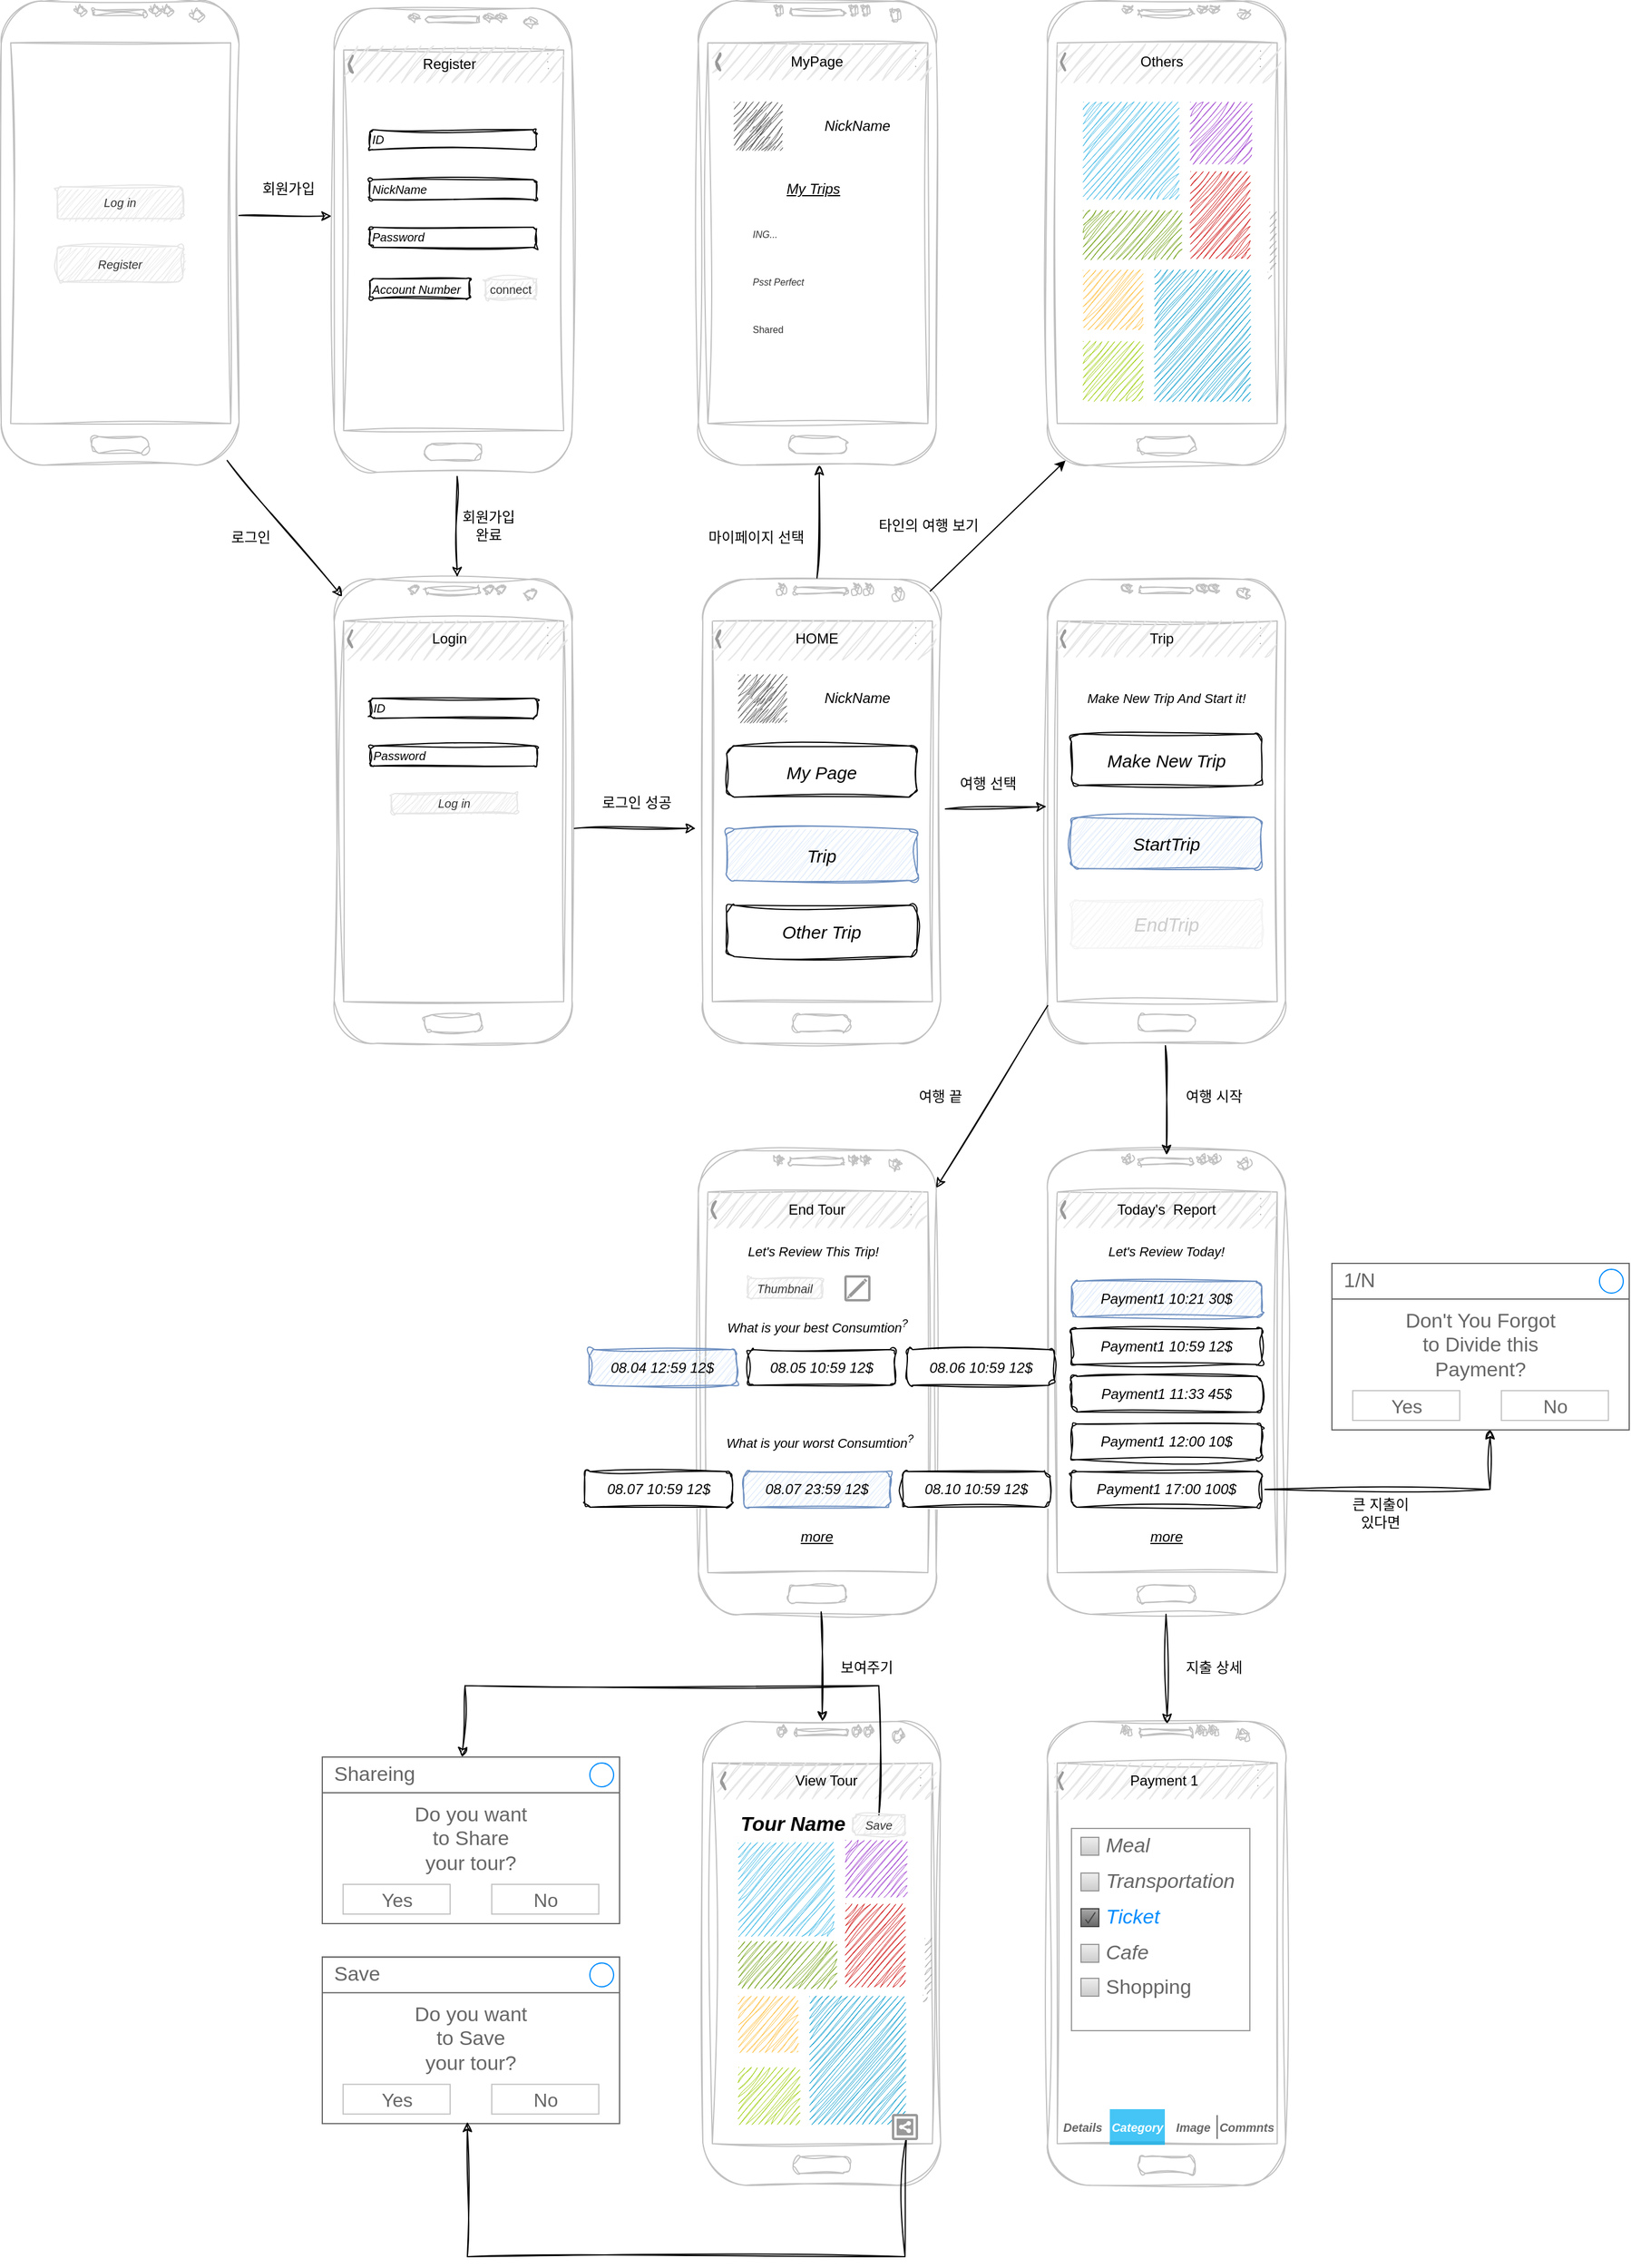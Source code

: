 <mxfile version="21.6.9" type="github">
  <diagram id="jS05yv5X7Ztg5khlOgcX" name="Page-1">
    <mxGraphModel dx="1470" dy="897" grid="1" gridSize="10" guides="1" tooltips="1" connect="1" arrows="1" fold="1" page="1" pageScale="1" pageWidth="1169" pageHeight="827" math="0" shadow="0">
      <root>
        <mxCell id="0" />
        <mxCell id="1" parent="0" />
        <mxCell id="MVjz34qYMF0xK2TgKy6K-1" value="" style="verticalLabelPosition=bottom;verticalAlign=top;html=1;shadow=0;dashed=0;strokeWidth=1;shape=mxgraph.android.phone2;strokeColor=#c0c0c0;sketch=1;curveFitting=1;jiggle=2;" parent="1" vertex="1">
          <mxGeometry x="50" y="24" width="200" height="390" as="geometry" />
        </mxCell>
        <mxCell id="MVjz34qYMF0xK2TgKy6K-2" value="&lt;i&gt;Log in&lt;/i&gt;" style="rounded=1;html=1;shadow=0;dashed=0;whiteSpace=wrap;fontSize=10;fillColor=#E6E6E6;align=center;strokeColor=#E6E6E6;fontColor=#333333;sketch=1;curveFitting=1;jiggle=2;" parent="1" vertex="1">
          <mxGeometry x="97.25" y="180" width="105.5" height="26.88" as="geometry" />
        </mxCell>
        <mxCell id="MVjz34qYMF0xK2TgKy6K-3" value="&lt;i&gt;Register&lt;/i&gt;" style="rounded=1;html=1;shadow=0;dashed=0;whiteSpace=wrap;fontSize=10;fillColor=#E6E6E6;align=center;strokeColor=#E6E6E6;fontColor=#333333;sketch=1;curveFitting=1;jiggle=2;" parent="1" vertex="1">
          <mxGeometry x="97.25" y="230" width="105.5" height="30" as="geometry" />
        </mxCell>
        <mxCell id="MVjz34qYMF0xK2TgKy6K-4" value="" style="verticalLabelPosition=bottom;verticalAlign=top;html=1;shadow=0;dashed=0;strokeWidth=1;shape=mxgraph.android.phone2;strokeColor=#c0c0c0;sketch=1;curveFitting=1;jiggle=2;" parent="1" vertex="1">
          <mxGeometry x="330" y="30" width="200" height="390" as="geometry" />
        </mxCell>
        <mxCell id="MVjz34qYMF0xK2TgKy6K-5" value="" style="verticalLabelPosition=bottom;verticalAlign=top;html=1;shadow=0;dashed=0;strokeWidth=1;shape=mxgraph.android.phone2;strokeColor=#c0c0c0;sketch=1;curveFitting=1;jiggle=2;" parent="1" vertex="1">
          <mxGeometry x="330" y="510" width="200" height="390" as="geometry" />
        </mxCell>
        <mxCell id="MVjz34qYMF0xK2TgKy6K-7" value="" style="endArrow=classic;html=1;rounded=0;exitX=1;exitY=0.462;exitDx=0;exitDy=0;exitPerimeter=0;entryX=-0.011;entryY=0.448;entryDx=0;entryDy=0;entryPerimeter=0;sketch=1;curveFitting=1;jiggle=2;" parent="1" source="MVjz34qYMF0xK2TgKy6K-1" target="MVjz34qYMF0xK2TgKy6K-4" edge="1">
          <mxGeometry width="50" height="50" relative="1" as="geometry">
            <mxPoint x="270" y="330" as="sourcePoint" />
            <mxPoint x="310" y="460" as="targetPoint" />
          </mxGeometry>
        </mxCell>
        <mxCell id="MVjz34qYMF0xK2TgKy6K-8" value="" style="endArrow=classic;html=1;rounded=0;exitX=0.95;exitY=0.99;exitDx=0;exitDy=0;exitPerimeter=0;entryX=0.034;entryY=0.037;entryDx=0;entryDy=0;entryPerimeter=0;sketch=1;curveFitting=1;jiggle=2;" parent="1" source="MVjz34qYMF0xK2TgKy6K-1" target="MVjz34qYMF0xK2TgKy6K-5" edge="1">
          <mxGeometry width="50" height="50" relative="1" as="geometry">
            <mxPoint x="260" y="550" as="sourcePoint" />
            <mxPoint x="310" y="500" as="targetPoint" />
          </mxGeometry>
        </mxCell>
        <mxCell id="MVjz34qYMF0xK2TgKy6K-9" value="" style="endArrow=classic;html=1;rounded=0;exitX=0.517;exitY=1.009;exitDx=0;exitDy=0;exitPerimeter=0;entryX=0.517;entryY=-0.005;entryDx=0;entryDy=0;entryPerimeter=0;sketch=1;curveFitting=1;jiggle=2;" parent="1" source="MVjz34qYMF0xK2TgKy6K-4" target="MVjz34qYMF0xK2TgKy6K-5" edge="1">
          <mxGeometry width="50" height="50" relative="1" as="geometry">
            <mxPoint x="260" y="550" as="sourcePoint" />
            <mxPoint x="370" y="470" as="targetPoint" />
          </mxGeometry>
        </mxCell>
        <mxCell id="mp_pFHN7LCUCz9aoYGLi-1" value="NickName" style="whiteSpace=wrap;html=1;shadow=0;dashed=0;fontSize=10;align=left;fontStyle=2;horizontal=1;rounded=1;sketch=1;curveFitting=1;jiggle=2;" vertex="1" parent="1">
          <mxGeometry x="360" y="174" width="140" height="16.88" as="geometry" />
        </mxCell>
        <mxCell id="mp_pFHN7LCUCz9aoYGLi-3" value="Password" style="whiteSpace=wrap;html=1;shadow=0;dashed=0;fontSize=10;align=left;fontStyle=2;horizontal=1;rounded=1;sketch=1;curveFitting=1;jiggle=2;" vertex="1" parent="1">
          <mxGeometry x="360" y="214" width="140" height="16.88" as="geometry" />
        </mxCell>
        <mxCell id="mp_pFHN7LCUCz9aoYGLi-4" value="Account Number" style="whiteSpace=wrap;html=1;shadow=0;dashed=0;fontSize=10;align=left;fontStyle=2;horizontal=1;rounded=1;sketch=1;curveFitting=1;jiggle=2;" vertex="1" parent="1">
          <mxGeometry x="360" y="257.12" width="83.6" height="16.88" as="geometry" />
        </mxCell>
        <mxCell id="mp_pFHN7LCUCz9aoYGLi-5" value="" style="strokeWidth=1;html=1;shadow=0;dashed=0;shape=mxgraph.android.action_bar_landscape;fillColor=#E6E6E6;strokeColor=#c0c0c0;strokeWidth=2;whiteSpace=wrap;sketch=1;curveFitting=1;jiggle=2;" vertex="1" parent="1">
          <mxGeometry x="339" y="62" width="184" height="30" as="geometry" />
        </mxCell>
        <mxCell id="mp_pFHN7LCUCz9aoYGLi-6" value="connect" style="rounded=1;html=1;shadow=0;dashed=0;whiteSpace=wrap;fontSize=10;fillColor=#E6E6E6;align=center;strokeColor=#E6E6E6;fontColor=#333333;sketch=1;curveFitting=1;jiggle=2;" vertex="1" parent="1">
          <mxGeometry x="457.25" y="257.12" width="42.75" height="16.88" as="geometry" />
        </mxCell>
        <mxCell id="mp_pFHN7LCUCz9aoYGLi-8" value="Register" style="text;html=1;strokeColor=none;fillColor=none;align=center;verticalAlign=middle;whiteSpace=wrap;rounded=0;sketch=1;curveFitting=1;jiggle=2;" vertex="1" parent="1">
          <mxGeometry x="397.25" y="62" width="60" height="30" as="geometry" />
        </mxCell>
        <mxCell id="mp_pFHN7LCUCz9aoYGLi-9" value="ID" style="whiteSpace=wrap;html=1;shadow=0;dashed=0;fontSize=10;align=left;fontStyle=2;horizontal=1;rounded=1;sketch=1;curveFitting=1;jiggle=2;" vertex="1" parent="1">
          <mxGeometry x="360.5" y="610" width="140" height="16.88" as="geometry" />
        </mxCell>
        <mxCell id="mp_pFHN7LCUCz9aoYGLi-10" value="Password" style="whiteSpace=wrap;html=1;shadow=0;dashed=0;fontSize=10;align=left;fontStyle=2;horizontal=1;rounded=1;sketch=1;curveFitting=1;jiggle=2;" vertex="1" parent="1">
          <mxGeometry x="360.5" y="650" width="140" height="16.88" as="geometry" />
        </mxCell>
        <mxCell id="mp_pFHN7LCUCz9aoYGLi-11" value="" style="strokeWidth=1;html=1;shadow=0;dashed=0;shape=mxgraph.android.action_bar_landscape;fillColor=#E6E6E6;strokeColor=#c0c0c0;strokeWidth=2;whiteSpace=wrap;sketch=1;curveFitting=1;jiggle=2;" vertex="1" parent="1">
          <mxGeometry x="338.5" y="545" width="184" height="30" as="geometry" />
        </mxCell>
        <mxCell id="mp_pFHN7LCUCz9aoYGLi-12" value="Login" style="text;html=1;strokeColor=none;fillColor=none;align=center;verticalAlign=middle;whiteSpace=wrap;rounded=0;sketch=1;curveFitting=1;jiggle=2;" vertex="1" parent="1">
          <mxGeometry x="396.75" y="545" width="60" height="30" as="geometry" />
        </mxCell>
        <mxCell id="mp_pFHN7LCUCz9aoYGLi-13" value="&lt;i&gt;Log in&lt;/i&gt;" style="rounded=1;html=1;shadow=0;dashed=0;whiteSpace=wrap;fontSize=10;fillColor=#E6E6E6;align=center;strokeColor=#E6E6E6;fontColor=#333333;sketch=1;curveFitting=1;jiggle=2;" vertex="1" parent="1">
          <mxGeometry x="378.25" y="690" width="105.5" height="16.88" as="geometry" />
        </mxCell>
        <mxCell id="mp_pFHN7LCUCz9aoYGLi-14" value="ID" style="whiteSpace=wrap;html=1;shadow=0;dashed=0;fontSize=10;align=left;fontStyle=2;horizontal=1;rounded=1;sketch=1;curveFitting=1;jiggle=2;" vertex="1" parent="1">
          <mxGeometry x="360" y="132" width="140" height="16.88" as="geometry" />
        </mxCell>
        <mxCell id="mp_pFHN7LCUCz9aoYGLi-15" value="" style="verticalLabelPosition=bottom;verticalAlign=top;html=1;shadow=0;dashed=0;strokeWidth=1;shape=mxgraph.android.phone2;strokeColor=#c0c0c0;sketch=1;curveFitting=1;jiggle=2;" vertex="1" parent="1">
          <mxGeometry x="640" y="510" width="200" height="390" as="geometry" />
        </mxCell>
        <mxCell id="mp_pFHN7LCUCz9aoYGLi-16" value="" style="endArrow=classic;html=1;rounded=0;exitX=1.01;exitY=0.537;exitDx=0;exitDy=0;exitPerimeter=0;entryX=-0.03;entryY=0.537;entryDx=0;entryDy=0;entryPerimeter=0;sketch=1;curveFitting=1;jiggle=2;" edge="1" parent="1" source="MVjz34qYMF0xK2TgKy6K-5" target="mp_pFHN7LCUCz9aoYGLi-15">
          <mxGeometry width="50" height="50" relative="1" as="geometry">
            <mxPoint x="560" y="640" as="sourcePoint" />
            <mxPoint x="610" y="590" as="targetPoint" />
          </mxGeometry>
        </mxCell>
        <mxCell id="mp_pFHN7LCUCz9aoYGLi-21" value="&lt;font style=&quot;font-size: 15px;&quot;&gt;&lt;i&gt;My Page&lt;/i&gt;&lt;/font&gt;" style="rounded=1;html=1;shadow=0;dashed=0;whiteSpace=wrap;fontSize=10;align=center;sketch=1;curveFitting=1;jiggle=2;" vertex="1" parent="1">
          <mxGeometry x="660" y="650" width="160" height="43.12" as="geometry" />
        </mxCell>
        <mxCell id="mp_pFHN7LCUCz9aoYGLi-22" value="&lt;span style=&quot;font-size: 15px;&quot;&gt;&lt;i&gt;Trip&lt;/i&gt;&lt;/span&gt;" style="rounded=1;html=1;shadow=0;dashed=0;whiteSpace=wrap;fontSize=10;fillColor=#dae8fc;align=center;strokeColor=#6c8ebf;deletable=1;sketch=1;curveFitting=1;jiggle=2;" vertex="1" parent="1">
          <mxGeometry x="660" y="720" width="160" height="43.12" as="geometry" />
        </mxCell>
        <mxCell id="mp_pFHN7LCUCz9aoYGLi-23" value="&lt;i style=&quot;&quot;&gt;&lt;font style=&quot;font-size: 15px;&quot;&gt;Other Trip&lt;/font&gt;&lt;/i&gt;" style="rounded=1;html=1;shadow=0;dashed=0;whiteSpace=wrap;fontSize=10;align=center;sketch=1;curveFitting=1;jiggle=2;" vertex="1" parent="1">
          <mxGeometry x="660" y="784" width="160" height="43.12" as="geometry" />
        </mxCell>
        <mxCell id="mp_pFHN7LCUCz9aoYGLi-24" value="" style="strokeWidth=1;html=1;shadow=0;dashed=0;shape=mxgraph.android.action_bar_landscape;fillColor=#E6E6E6;strokeColor=#c0c0c0;strokeWidth=2;whiteSpace=wrap;sketch=1;curveFitting=1;jiggle=2;" vertex="1" parent="1">
          <mxGeometry x="648" y="545" width="184" height="30" as="geometry" />
        </mxCell>
        <mxCell id="mp_pFHN7LCUCz9aoYGLi-25" value="HOME" style="text;html=1;strokeColor=none;fillColor=none;align=center;verticalAlign=middle;whiteSpace=wrap;rounded=0;sketch=1;curveFitting=1;jiggle=2;" vertex="1" parent="1">
          <mxGeometry x="706.25" y="545" width="60" height="30" as="geometry" />
        </mxCell>
        <mxCell id="mp_pFHN7LCUCz9aoYGLi-26" value="" style="verticalLabelPosition=bottom;verticalAlign=top;html=1;shadow=0;dashed=0;strokeWidth=1;shape=mxgraph.android.contact_badge_normal;sketch=1;curveFitting=1;jiggle=2;" vertex="1" parent="1">
          <mxGeometry x="670" y="590" width="40" height="40" as="geometry" />
        </mxCell>
        <mxCell id="mp_pFHN7LCUCz9aoYGLi-27" value="&lt;i&gt;NickName&lt;/i&gt;" style="text;html=1;strokeColor=none;fillColor=none;align=center;verticalAlign=middle;whiteSpace=wrap;rounded=0;sketch=1;curveFitting=1;jiggle=2;" vertex="1" parent="1">
          <mxGeometry x="740" y="595" width="60" height="30" as="geometry" />
        </mxCell>
        <mxCell id="mp_pFHN7LCUCz9aoYGLi-30" value="" style="verticalLabelPosition=bottom;verticalAlign=top;html=1;shadow=0;dashed=0;strokeWidth=1;shape=mxgraph.android.phone2;strokeColor=#c0c0c0;sketch=1;curveFitting=1;jiggle=2;" vertex="1" parent="1">
          <mxGeometry x="636.25" y="24" width="200" height="390" as="geometry" />
        </mxCell>
        <mxCell id="mp_pFHN7LCUCz9aoYGLi-31" value="" style="endArrow=classic;html=1;rounded=0;exitX=0.48;exitY=-0.003;exitDx=0;exitDy=0;exitPerimeter=0;entryX=0.509;entryY=1;entryDx=0;entryDy=0;entryPerimeter=0;sketch=1;curveFitting=1;jiggle=2;" edge="1" parent="1" source="mp_pFHN7LCUCz9aoYGLi-15" target="mp_pFHN7LCUCz9aoYGLi-30">
          <mxGeometry width="50" height="50" relative="1" as="geometry">
            <mxPoint x="636.25" y="420" as="sourcePoint" />
            <mxPoint x="636.25" y="504" as="targetPoint" />
          </mxGeometry>
        </mxCell>
        <mxCell id="mp_pFHN7LCUCz9aoYGLi-33" value="" style="verticalLabelPosition=bottom;verticalAlign=top;html=1;shadow=0;dashed=0;strokeWidth=1;shape=mxgraph.android.contact_badge_normal;sketch=1;curveFitting=1;jiggle=2;" vertex="1" parent="1">
          <mxGeometry x="666.25" y="108.88" width="40" height="40" as="geometry" />
        </mxCell>
        <mxCell id="mp_pFHN7LCUCz9aoYGLi-34" value="" style="strokeWidth=1;html=1;shadow=0;dashed=0;shape=mxgraph.android.action_bar_landscape;fillColor=#E6E6E6;strokeColor=#c0c0c0;strokeWidth=2;whiteSpace=wrap;sketch=1;curveFitting=1;jiggle=2;" vertex="1" parent="1">
          <mxGeometry x="648" y="60" width="184" height="30" as="geometry" />
        </mxCell>
        <mxCell id="mp_pFHN7LCUCz9aoYGLi-35" value="MyPage" style="text;html=1;strokeColor=none;fillColor=none;align=center;verticalAlign=middle;whiteSpace=wrap;rounded=0;sketch=1;curveFitting=1;jiggle=2;" vertex="1" parent="1">
          <mxGeometry x="706.25" y="60" width="60" height="30" as="geometry" />
        </mxCell>
        <mxCell id="mp_pFHN7LCUCz9aoYGLi-36" value="" style="strokeWidth=1;html=1;shadow=0;dashed=0;shape=mxgraph.android.rrect;rSize=0;strokeColor=#eeeeee;fillColor=#ffffff;gradientColor=none;sketch=1;curveFitting=1;jiggle=2;" vertex="1" parent="1">
          <mxGeometry x="670" y="200" width="140" height="160" as="geometry" />
        </mxCell>
        <mxCell id="mp_pFHN7LCUCz9aoYGLi-37" value="&lt;i style=&quot;background-color: initial;&quot;&gt;ING...&lt;/i&gt;" style="strokeColor=inherit;fillColor=inherit;gradientColor=inherit;strokeWidth=1;html=1;shadow=0;dashed=0;shape=mxgraph.android.rrect;rSize=0;align=left;spacingLeft=10;fontSize=8;fontColor=#333333;sketch=1;curveFitting=1;jiggle=2;" vertex="1" parent="mp_pFHN7LCUCz9aoYGLi-36">
          <mxGeometry y="8" width="140" height="24" as="geometry" />
        </mxCell>
        <mxCell id="mp_pFHN7LCUCz9aoYGLi-38" value="&lt;i&gt;Psst Perfect&lt;/i&gt;" style="strokeColor=inherit;fillColor=inherit;gradientColor=inherit;strokeWidth=1;html=1;shadow=0;dashed=0;shape=mxgraph.android.rrect;rSize=0;align=left;spacingLeft=10;fontSize=8;fontColor=#333333;sketch=1;curveFitting=1;jiggle=2;" vertex="1" parent="mp_pFHN7LCUCz9aoYGLi-36">
          <mxGeometry y="48" width="140" height="24" as="geometry" />
        </mxCell>
        <mxCell id="mp_pFHN7LCUCz9aoYGLi-39" value="Shared" style="strokeColor=inherit;fillColor=inherit;gradientColor=inherit;strokeWidth=1;html=1;shadow=0;dashed=0;shape=mxgraph.android.rrect;rSize=0;align=left;spacingLeft=10;fontSize=8;fontColor=#333333;sketch=1;curveFitting=1;jiggle=2;" vertex="1" parent="mp_pFHN7LCUCz9aoYGLi-36">
          <mxGeometry y="88" width="140" height="24" as="geometry" />
        </mxCell>
        <mxCell id="mp_pFHN7LCUCz9aoYGLi-41" value="&lt;i&gt;My Trips&lt;/i&gt;" style="text;html=1;align=center;verticalAlign=middle;whiteSpace=wrap;rounded=1;perimeterSpacing=1;fontStyle=4" vertex="1" parent="1">
          <mxGeometry x="666.25" y="167.44" width="133.75" height="30" as="geometry" />
        </mxCell>
        <mxCell id="mp_pFHN7LCUCz9aoYGLi-42" value="&lt;i&gt;NickName&lt;/i&gt;" style="text;html=1;strokeColor=none;fillColor=none;align=center;verticalAlign=middle;whiteSpace=wrap;rounded=0;sketch=1;curveFitting=1;jiggle=2;" vertex="1" parent="1">
          <mxGeometry x="740" y="113.88" width="60" height="30" as="geometry" />
        </mxCell>
        <mxCell id="mp_pFHN7LCUCz9aoYGLi-43" value="" style="verticalLabelPosition=bottom;verticalAlign=top;html=1;shadow=0;dashed=0;strokeWidth=1;shape=mxgraph.android.phone2;strokeColor=#c0c0c0;sketch=1;curveFitting=1;jiggle=2;" vertex="1" parent="1">
          <mxGeometry x="930" y="24" width="200" height="390" as="geometry" />
        </mxCell>
        <mxCell id="mp_pFHN7LCUCz9aoYGLi-44" value="" style="endArrow=classic;html=1;rounded=0;exitX=0.955;exitY=0.026;exitDx=0;exitDy=0;exitPerimeter=0;entryX=0.075;entryY=0.99;entryDx=0;entryDy=0;entryPerimeter=0;" edge="1" parent="1" source="mp_pFHN7LCUCz9aoYGLi-15" target="mp_pFHN7LCUCz9aoYGLi-43">
          <mxGeometry width="50" height="50" relative="1" as="geometry">
            <mxPoint x="510" y="520" as="sourcePoint" />
            <mxPoint x="560" y="470" as="targetPoint" />
          </mxGeometry>
        </mxCell>
        <mxCell id="mp_pFHN7LCUCz9aoYGLi-45" value="" style="strokeWidth=1;html=1;shadow=0;dashed=0;shape=mxgraph.android.action_bar_landscape;fillColor=#E6E6E6;strokeColor=#c0c0c0;strokeWidth=2;whiteSpace=wrap;sketch=1;curveFitting=1;jiggle=2;" vertex="1" parent="1">
          <mxGeometry x="938" y="60" width="184" height="30" as="geometry" />
        </mxCell>
        <mxCell id="mp_pFHN7LCUCz9aoYGLi-46" value="Others" style="text;html=1;strokeColor=none;fillColor=none;align=center;verticalAlign=middle;whiteSpace=wrap;rounded=0;sketch=1;curveFitting=1;jiggle=2;" vertex="1" parent="1">
          <mxGeometry x="996.25" y="60" width="60" height="30" as="geometry" />
        </mxCell>
        <mxCell id="mp_pFHN7LCUCz9aoYGLi-47" value="" style="verticalLabelPosition=bottom;verticalAlign=top;html=1;shadow=0;dashed=0;strokeWidth=1;strokeColor=none;shape=rect;fillColor=#33b5e5;sketch=1;curveFitting=1;jiggle=2;" vertex="1" parent="1">
          <mxGeometry x="960" y="108.88" width="80" height="81.12" as="geometry" />
        </mxCell>
        <mxCell id="mp_pFHN7LCUCz9aoYGLi-48" value="" style="verticalLabelPosition=bottom;verticalAlign=top;html=1;shadow=0;dashed=0;strokeWidth=1;strokeColor=none;shape=rect;fillColor=#9933cc;sketch=1;curveFitting=1;jiggle=2;" vertex="1" parent="1">
          <mxGeometry x="1050" y="108.88" width="50" height="50" as="geometry" />
        </mxCell>
        <mxCell id="mp_pFHN7LCUCz9aoYGLi-49" value="" style="verticalLabelPosition=bottom;verticalAlign=top;html=1;shadow=0;dashed=0;strokeWidth=1;strokeColor=none;shape=rect;fillColor=#cc0000;sketch=1;curveFitting=1;jiggle=2;" vertex="1" parent="1">
          <mxGeometry x="1050" y="167.44" width="50" height="72.56" as="geometry" />
        </mxCell>
        <mxCell id="mp_pFHN7LCUCz9aoYGLi-50" value="" style="verticalLabelPosition=bottom;verticalAlign=top;html=1;shadow=0;dashed=0;strokeWidth=1;strokeColor=none;shape=rect;fillColor=#669900;sketch=1;curveFitting=1;jiggle=2;" vertex="1" parent="1">
          <mxGeometry x="960" y="200" width="80" height="40" as="geometry" />
        </mxCell>
        <mxCell id="mp_pFHN7LCUCz9aoYGLi-51" value="" style="verticalLabelPosition=bottom;verticalAlign=top;html=1;shadow=0;dashed=0;strokeWidth=1;strokeColor=none;shape=rect;fillColor=#0099cc;sketch=1;curveFitting=1;jiggle=2;" vertex="1" parent="1">
          <mxGeometry x="1020" y="250" width="80" height="110" as="geometry" />
        </mxCell>
        <mxCell id="mp_pFHN7LCUCz9aoYGLi-52" value="" style="verticalLabelPosition=bottom;verticalAlign=top;html=1;shadow=0;dashed=0;strokeWidth=1;strokeColor=none;shape=rect;fillColor=#ffbb33;sketch=1;curveFitting=1;jiggle=2;" vertex="1" parent="1">
          <mxGeometry x="960" y="250" width="50" height="50" as="geometry" />
        </mxCell>
        <mxCell id="mp_pFHN7LCUCz9aoYGLi-54" value="" style="verticalLabelPosition=bottom;verticalAlign=top;html=1;shadow=0;dashed=0;strokeWidth=1;strokeColor=none;shape=rect;fillColor=#99cc00;sketch=1;curveFitting=1;jiggle=2;" vertex="1" parent="1">
          <mxGeometry x="960" y="310" width="50" height="50" as="geometry" />
        </mxCell>
        <mxCell id="mp_pFHN7LCUCz9aoYGLi-59" value="" style="strokeWidth=1;html=1;shadow=0;dashed=0;shape=mxgraph.android.scrollbars2;fillColor=#999999;strokeColor=none;sketch=1;curveFitting=1;jiggle=2;" vertex="1" parent="1">
          <mxGeometry x="1118" y="201.12" width="4" height="56" as="geometry" />
        </mxCell>
        <mxCell id="mp_pFHN7LCUCz9aoYGLi-60" value="" style="verticalLabelPosition=bottom;verticalAlign=top;html=1;shadow=0;dashed=0;strokeWidth=1;shape=mxgraph.android.phone2;strokeColor=#c0c0c0;sketch=1;curveFitting=1;jiggle=2;" vertex="1" parent="1">
          <mxGeometry x="930" y="510" width="200" height="390" as="geometry" />
        </mxCell>
        <mxCell id="mp_pFHN7LCUCz9aoYGLi-61" value="" style="endArrow=classic;html=1;rounded=0;exitX=1.02;exitY=0.495;exitDx=0;exitDy=0;exitPerimeter=0;entryX=-0.005;entryY=0.49;entryDx=0;entryDy=0;entryPerimeter=0;sketch=1;curveFitting=1;jiggle=2;" edge="1" parent="1" source="mp_pFHN7LCUCz9aoYGLi-15" target="mp_pFHN7LCUCz9aoYGLi-60">
          <mxGeometry width="50" height="50" relative="1" as="geometry">
            <mxPoint x="836" y="706.88" as="sourcePoint" />
            <mxPoint x="938" y="706.88" as="targetPoint" />
          </mxGeometry>
        </mxCell>
        <mxCell id="mp_pFHN7LCUCz9aoYGLi-62" value="" style="strokeWidth=1;html=1;shadow=0;dashed=0;shape=mxgraph.android.action_bar_landscape;fillColor=#E6E6E6;strokeColor=#c0c0c0;strokeWidth=2;whiteSpace=wrap;sketch=1;curveFitting=1;jiggle=2;" vertex="1" parent="1">
          <mxGeometry x="938" y="545" width="184" height="30" as="geometry" />
        </mxCell>
        <mxCell id="mp_pFHN7LCUCz9aoYGLi-63" value="Trip" style="text;html=1;strokeColor=none;fillColor=none;align=center;verticalAlign=middle;whiteSpace=wrap;rounded=0;sketch=1;curveFitting=1;jiggle=2;" vertex="1" parent="1">
          <mxGeometry x="996.25" y="545" width="60" height="30" as="geometry" />
        </mxCell>
        <mxCell id="mp_pFHN7LCUCz9aoYGLi-64" value="&lt;span style=&quot;font-size: 15px;&quot;&gt;&lt;i&gt;Make New Trip&lt;/i&gt;&lt;/span&gt;" style="rounded=1;html=1;shadow=0;dashed=0;whiteSpace=wrap;fontSize=10;align=center;sketch=1;curveFitting=1;jiggle=2;" vertex="1" parent="1">
          <mxGeometry x="950" y="640" width="160" height="43.12" as="geometry" />
        </mxCell>
        <mxCell id="mp_pFHN7LCUCz9aoYGLi-65" value="&lt;span style=&quot;font-size: 15px;&quot;&gt;&lt;i&gt;StartTrip&lt;/i&gt;&lt;/span&gt;" style="rounded=1;html=1;shadow=0;dashed=0;whiteSpace=wrap;fontSize=10;fillColor=#dae8fc;align=center;strokeColor=#6c8ebf;deletable=1;sketch=1;curveFitting=1;jiggle=2;" vertex="1" parent="1">
          <mxGeometry x="950" y="710" width="160" height="43.12" as="geometry" />
        </mxCell>
        <mxCell id="mp_pFHN7LCUCz9aoYGLi-67" value="&lt;font style=&quot;font-size: 16px;&quot;&gt;&lt;i&gt;EndTrip&lt;/i&gt;&lt;/font&gt;" style="rounded=1;html=1;shadow=0;dashed=0;whiteSpace=wrap;fontSize=10;fillColor=#F4F4F4;align=center;strokeColor=#F4F4F4;fontColor=#CCCCCC;sketch=1;curveFitting=1;jiggle=2;" vertex="1" parent="1">
          <mxGeometry x="950" y="780" width="160" height="40" as="geometry" />
        </mxCell>
        <mxCell id="mp_pFHN7LCUCz9aoYGLi-68" value="&lt;font style=&quot;font-size: 11px;&quot;&gt;&lt;i&gt;Make New Trip And Start it!&lt;/i&gt;&lt;/font&gt;" style="text;html=1;strokeColor=none;fillColor=none;align=center;verticalAlign=middle;whiteSpace=wrap;rounded=0;sketch=1;curveFitting=1;jiggle=2;" vertex="1" parent="1">
          <mxGeometry x="960" y="595" width="140" height="30" as="geometry" />
        </mxCell>
        <mxCell id="mp_pFHN7LCUCz9aoYGLi-69" value="" style="verticalLabelPosition=bottom;verticalAlign=top;html=1;shadow=0;dashed=0;strokeWidth=1;shape=mxgraph.android.phone2;strokeColor=#c0c0c0;sketch=1;curveFitting=1;jiggle=2;" vertex="1" parent="1">
          <mxGeometry x="930" y="990" width="200" height="390" as="geometry" />
        </mxCell>
        <mxCell id="mp_pFHN7LCUCz9aoYGLi-70" value="" style="endArrow=classic;html=1;rounded=0;entryX=0.5;entryY=0.01;entryDx=0;entryDy=0;entryPerimeter=0;exitX=0.495;exitY=1.005;exitDx=0;exitDy=0;exitPerimeter=0;sketch=1;curveFitting=1;jiggle=2;" edge="1" parent="1" source="mp_pFHN7LCUCz9aoYGLi-60" target="mp_pFHN7LCUCz9aoYGLi-69">
          <mxGeometry width="50" height="50" relative="1" as="geometry">
            <mxPoint x="510" y="750" as="sourcePoint" />
            <mxPoint x="560" y="700" as="targetPoint" />
          </mxGeometry>
        </mxCell>
        <mxCell id="mp_pFHN7LCUCz9aoYGLi-72" value="&lt;span style=&quot;font-size: 11px;&quot;&gt;&lt;i&gt;Let&#39;s Review Today!&lt;/i&gt;&lt;/span&gt;" style="text;html=1;strokeColor=none;fillColor=none;align=center;verticalAlign=middle;whiteSpace=wrap;rounded=0;sketch=1;curveFitting=1;jiggle=2;" vertex="1" parent="1">
          <mxGeometry x="960.01" y="1060" width="140" height="30" as="geometry" />
        </mxCell>
        <mxCell id="mp_pFHN7LCUCz9aoYGLi-73" value="" style="strokeWidth=1;html=1;shadow=0;dashed=0;shape=mxgraph.android.action_bar_landscape;fillColor=#E6E6E6;strokeColor=#c0c0c0;strokeWidth=2;whiteSpace=wrap;sketch=1;curveFitting=1;jiggle=2;" vertex="1" parent="1">
          <mxGeometry x="938" y="1025" width="184" height="30" as="geometry" />
        </mxCell>
        <mxCell id="mp_pFHN7LCUCz9aoYGLi-74" value="Today&#39;s&amp;nbsp; Report" style="text;html=1;strokeColor=none;fillColor=none;align=center;verticalAlign=middle;whiteSpace=wrap;rounded=0;sketch=1;curveFitting=1;jiggle=2;" vertex="1" parent="1">
          <mxGeometry x="983.13" y="1025" width="93.75" height="30" as="geometry" />
        </mxCell>
        <mxCell id="mp_pFHN7LCUCz9aoYGLi-76" value="&amp;nbsp;회원가입" style="text;html=1;strokeColor=none;fillColor=none;align=center;verticalAlign=middle;whiteSpace=wrap;rounded=0;" vertex="1" parent="1">
          <mxGeometry x="260" y="167.44" width="60" height="30" as="geometry" />
        </mxCell>
        <mxCell id="mp_pFHN7LCUCz9aoYGLi-77" value="로그인" style="text;html=1;strokeColor=none;fillColor=none;align=center;verticalAlign=middle;whiteSpace=wrap;rounded=0;" vertex="1" parent="1">
          <mxGeometry x="230" y="460" width="60" height="30" as="geometry" />
        </mxCell>
        <mxCell id="mp_pFHN7LCUCz9aoYGLi-78" value="회원가입 완료" style="text;html=1;strokeColor=none;fillColor=none;align=center;verticalAlign=middle;whiteSpace=wrap;rounded=0;" vertex="1" parent="1">
          <mxGeometry x="430" y="450" width="60" height="30" as="geometry" />
        </mxCell>
        <mxCell id="mp_pFHN7LCUCz9aoYGLi-79" value="로그인 성공" style="text;html=1;strokeColor=none;fillColor=none;align=center;verticalAlign=middle;whiteSpace=wrap;rounded=0;" vertex="1" parent="1">
          <mxGeometry x="547" y="683.44" width="75" height="30" as="geometry" />
        </mxCell>
        <mxCell id="mp_pFHN7LCUCz9aoYGLi-80" value="마이페이지 선택" style="text;html=1;strokeColor=none;fillColor=none;align=center;verticalAlign=middle;whiteSpace=wrap;rounded=0;" vertex="1" parent="1">
          <mxGeometry x="640" y="460" width="90" height="30" as="geometry" />
        </mxCell>
        <mxCell id="mp_pFHN7LCUCz9aoYGLi-81" value="타인의 여행 보기" style="text;html=1;strokeColor=none;fillColor=none;align=center;verticalAlign=middle;whiteSpace=wrap;rounded=0;" vertex="1" parent="1">
          <mxGeometry x="780" y="450" width="100" height="30" as="geometry" />
        </mxCell>
        <mxCell id="mp_pFHN7LCUCz9aoYGLi-82" value="여행 선택" style="text;html=1;strokeColor=none;fillColor=none;align=center;verticalAlign=middle;whiteSpace=wrap;rounded=0;" vertex="1" parent="1">
          <mxGeometry x="850" y="666.88" width="60" height="30" as="geometry" />
        </mxCell>
        <mxCell id="mp_pFHN7LCUCz9aoYGLi-83" value="여행 시작" style="text;html=1;strokeColor=none;fillColor=none;align=center;verticalAlign=middle;whiteSpace=wrap;rounded=0;" vertex="1" parent="1">
          <mxGeometry x="1040" y="930" width="60" height="30" as="geometry" />
        </mxCell>
        <mxCell id="mp_pFHN7LCUCz9aoYGLi-84" value="&lt;span style=&quot;font-size: 12px;&quot;&gt;&lt;i&gt;Payment1 10:21 30$&lt;/i&gt;&lt;/span&gt;" style="rounded=1;html=1;shadow=0;dashed=0;whiteSpace=wrap;fontSize=10;align=center;sketch=1;curveFitting=1;jiggle=2;fillColor=#dae8fc;strokeColor=#6c8ebf;" vertex="1" parent="1">
          <mxGeometry x="950.01" y="1100" width="160" height="30" as="geometry" />
        </mxCell>
        <mxCell id="mp_pFHN7LCUCz9aoYGLi-85" value="&lt;span style=&quot;font-size: 12px;&quot;&gt;&lt;i&gt;Payment1 10:59 12$&lt;/i&gt;&lt;/span&gt;" style="rounded=1;html=1;shadow=0;dashed=0;whiteSpace=wrap;fontSize=10;align=center;sketch=1;curveFitting=1;jiggle=2;" vertex="1" parent="1">
          <mxGeometry x="950" y="1140" width="160" height="30" as="geometry" />
        </mxCell>
        <mxCell id="mp_pFHN7LCUCz9aoYGLi-115" style="edgeStyle=orthogonalEdgeStyle;rounded=0;orthogonalLoop=1;jettySize=auto;html=1;entryX=0.532;entryY=0.996;entryDx=0;entryDy=0;entryPerimeter=0;sketch=1;curveFitting=1;jiggle=2;" edge="1" parent="1" source="mp_pFHN7LCUCz9aoYGLi-86" target="mp_pFHN7LCUCz9aoYGLi-109">
          <mxGeometry relative="1" as="geometry" />
        </mxCell>
        <mxCell id="mp_pFHN7LCUCz9aoYGLi-86" value="&lt;span style=&quot;font-size: 12px;&quot;&gt;&lt;i&gt;Payment1 17:00 100$&lt;/i&gt;&lt;/span&gt;" style="rounded=1;html=1;shadow=0;dashed=0;whiteSpace=wrap;fontSize=10;align=center;sketch=1;curveFitting=1;jiggle=2;" vertex="1" parent="1">
          <mxGeometry x="950.01" y="1260" width="160" height="30" as="geometry" />
        </mxCell>
        <mxCell id="mp_pFHN7LCUCz9aoYGLi-87" value="&lt;span style=&quot;font-size: 12px;&quot;&gt;&lt;i&gt;Payment1 12:00 10$&lt;/i&gt;&lt;/span&gt;" style="rounded=1;html=1;shadow=0;dashed=0;whiteSpace=wrap;fontSize=10;align=center;sketch=1;curveFitting=1;jiggle=2;" vertex="1" parent="1">
          <mxGeometry x="950" y="1220" width="160" height="30" as="geometry" />
        </mxCell>
        <mxCell id="mp_pFHN7LCUCz9aoYGLi-88" value="&lt;span style=&quot;font-size: 12px;&quot;&gt;&lt;i&gt;Payment1 11:33 45$&lt;/i&gt;&lt;/span&gt;" style="rounded=1;html=1;shadow=0;dashed=0;whiteSpace=wrap;fontSize=10;align=center;sketch=1;curveFitting=1;jiggle=2;" vertex="1" parent="1">
          <mxGeometry x="950.01" y="1180" width="160" height="30" as="geometry" />
        </mxCell>
        <mxCell id="mp_pFHN7LCUCz9aoYGLi-89" value="&lt;i&gt;more&lt;/i&gt;" style="text;html=1;strokeColor=none;fillColor=none;align=center;verticalAlign=middle;whiteSpace=wrap;rounded=0;fontStyle=4" vertex="1" parent="1">
          <mxGeometry x="1000.01" y="1300" width="60" height="30" as="geometry" />
        </mxCell>
        <mxCell id="mp_pFHN7LCUCz9aoYGLi-91" value="" style="verticalLabelPosition=bottom;verticalAlign=top;html=1;shadow=0;dashed=0;strokeWidth=1;shape=mxgraph.android.phone2;strokeColor=#c0c0c0;sketch=1;curveFitting=1;jiggle=2;" vertex="1" parent="1">
          <mxGeometry x="930.01" y="1470" width="200" height="390" as="geometry" />
        </mxCell>
        <mxCell id="mp_pFHN7LCUCz9aoYGLi-92" value="" style="endArrow=classic;html=1;rounded=0;entryX=0.5;entryY=0.01;entryDx=0;entryDy=0;entryPerimeter=0;exitX=0.495;exitY=1.005;exitDx=0;exitDy=0;exitPerimeter=0;sketch=1;curveFitting=1;jiggle=2;" edge="1" parent="1">
          <mxGeometry width="50" height="50" relative="1" as="geometry">
            <mxPoint x="1029.5" y="1380" as="sourcePoint" />
            <mxPoint x="1030.5" y="1472" as="targetPoint" />
          </mxGeometry>
        </mxCell>
        <mxCell id="mp_pFHN7LCUCz9aoYGLi-93" value="지출 상세" style="text;html=1;strokeColor=none;fillColor=none;align=center;verticalAlign=middle;whiteSpace=wrap;rounded=0;" vertex="1" parent="1">
          <mxGeometry x="1040.01" y="1410" width="60" height="30" as="geometry" />
        </mxCell>
        <mxCell id="mp_pFHN7LCUCz9aoYGLi-94" value="" style="strokeWidth=1;html=1;shadow=0;dashed=0;shape=mxgraph.android.action_bar_landscape;fillColor=#E6E6E6;strokeColor=#c0c0c0;strokeWidth=2;whiteSpace=wrap;sketch=1;curveFitting=1;jiggle=2;" vertex="1" parent="1">
          <mxGeometry x="936" y="1505" width="184" height="30" as="geometry" />
        </mxCell>
        <mxCell id="mp_pFHN7LCUCz9aoYGLi-95" value="Payment 1" style="text;html=1;strokeColor=none;fillColor=none;align=center;verticalAlign=middle;whiteSpace=wrap;rounded=0;sketch=1;curveFitting=1;jiggle=2;" vertex="1" parent="1">
          <mxGeometry x="981.13" y="1505" width="93.75" height="30" as="geometry" />
        </mxCell>
        <mxCell id="mp_pFHN7LCUCz9aoYGLi-102" value="" style="strokeWidth=1;html=1;shadow=0;dashed=0;shape=mxgraph.android.rrect;rSize=0;fillColor=#eeeeee;strokeColor=none;fontStyle=2;sketch=1;curveFitting=1;jiggle=2;fontSize=10;" vertex="1" parent="1">
          <mxGeometry x="936" y="1796" width="183" height="30" as="geometry" />
        </mxCell>
        <mxCell id="mp_pFHN7LCUCz9aoYGLi-103" value="Details" style="strokeWidth=1;html=1;shadow=0;dashed=0;shape=mxgraph.android.anchor;fontStyle=3;fontColor=#666666;fontSize=10;" vertex="1" parent="mp_pFHN7LCUCz9aoYGLi-102">
          <mxGeometry width="46.25" height="30" as="geometry" />
        </mxCell>
        <mxCell id="mp_pFHN7LCUCz9aoYGLi-104" value="Category" style="strokeWidth=1;html=1;shadow=0;dashed=0;shape=mxgraph.android.rrect;rSize=0;fontStyle=3;fillColor=#44c5f5;strokeColor=none;fontColor=#ffffff;fontSize=10;" vertex="1" parent="mp_pFHN7LCUCz9aoYGLi-102">
          <mxGeometry x="46.25" width="46.25" height="30" as="geometry" />
        </mxCell>
        <mxCell id="mp_pFHN7LCUCz9aoYGLi-105" value="" style="strokeWidth=1;html=1;shadow=0;dashed=0;shape=mxgraph.android.rrect;rSize=0;fillColor=#33b5e5;strokeColor=none;fontStyle=2;fontSize=10;" vertex="1" parent="mp_pFHN7LCUCz9aoYGLi-104">
          <mxGeometry y="27" width="46.25" height="3" as="geometry" />
        </mxCell>
        <mxCell id="mp_pFHN7LCUCz9aoYGLi-106" value="Image" style="strokeWidth=1;html=1;shadow=0;dashed=0;shape=mxgraph.android.anchor;fontStyle=3;fontColor=#666666;fontSize=10;" vertex="1" parent="mp_pFHN7LCUCz9aoYGLi-102">
          <mxGeometry x="92.5" width="46.25" height="30" as="geometry" />
        </mxCell>
        <mxCell id="mp_pFHN7LCUCz9aoYGLi-107" value="Commnts" style="strokeWidth=1;html=1;shadow=0;dashed=0;shape=mxgraph.android.anchor;fontStyle=3;fontColor=#666666;fontSize=10;" vertex="1" parent="mp_pFHN7LCUCz9aoYGLi-102">
          <mxGeometry x="138.75" width="44.25" height="30" as="geometry" />
        </mxCell>
        <mxCell id="mp_pFHN7LCUCz9aoYGLi-108" value="" style="shape=line;strokeColor=#666666;direction=south;fontStyle=2;fontSize=10;" vertex="1" parent="mp_pFHN7LCUCz9aoYGLi-102">
          <mxGeometry x="131.5" y="5" width="10" height="20" as="geometry" />
        </mxCell>
        <mxCell id="mp_pFHN7LCUCz9aoYGLi-109" value="Don&#39;t You Forgot&lt;br&gt;to Divide this&lt;br&gt;Payment?" style="strokeWidth=1;shadow=0;dashed=0;align=center;html=1;shape=mxgraph.mockup.containers.rrect;rSize=0;strokeColor=#666666;fontColor=#666666;fontSize=17;verticalAlign=top;whiteSpace=wrap;fillColor=#ffffff;spacingTop=32;" vertex="1" parent="1">
          <mxGeometry x="1169" y="1085" width="250" height="140" as="geometry" />
        </mxCell>
        <mxCell id="mp_pFHN7LCUCz9aoYGLi-110" value="1/N" style="strokeWidth=1;shadow=0;dashed=0;align=center;html=1;shape=mxgraph.mockup.containers.rrect;rSize=0;fontSize=17;fontColor=#666666;strokeColor=#666666;align=left;spacingLeft=8;fillColor=none;resizeWidth=1;whiteSpace=wrap;" vertex="1" parent="mp_pFHN7LCUCz9aoYGLi-109">
          <mxGeometry width="250" height="30" relative="1" as="geometry" />
        </mxCell>
        <mxCell id="mp_pFHN7LCUCz9aoYGLi-111" value="" style="shape=ellipse;strokeColor=#008cff;resizable=0;fillColor=none;html=1;" vertex="1" parent="mp_pFHN7LCUCz9aoYGLi-110">
          <mxGeometry x="1" y="0.5" width="20" height="20" relative="1" as="geometry">
            <mxPoint x="-25" y="-10" as="offset" />
          </mxGeometry>
        </mxCell>
        <mxCell id="mp_pFHN7LCUCz9aoYGLi-112" value="Yes" style="strokeWidth=1;shadow=0;dashed=0;align=center;html=1;shape=mxgraph.mockup.containers.rrect;rSize=0;fontSize=16;fontColor=#666666;strokeColor=#c4c4c4;whiteSpace=wrap;fillColor=none;" vertex="1" parent="mp_pFHN7LCUCz9aoYGLi-109">
          <mxGeometry x="0.25" y="1" width="90" height="25" relative="1" as="geometry">
            <mxPoint x="-45" y="-33" as="offset" />
          </mxGeometry>
        </mxCell>
        <mxCell id="mp_pFHN7LCUCz9aoYGLi-113" value="No" style="strokeWidth=1;shadow=0;dashed=0;align=center;html=1;shape=mxgraph.mockup.containers.rrect;rSize=0;fontSize=16;fontColor=#666666;strokeColor=#c4c4c4;whiteSpace=wrap;fillColor=none;" vertex="1" parent="mp_pFHN7LCUCz9aoYGLi-109">
          <mxGeometry x="0.75" y="1" width="90" height="25" relative="1" as="geometry">
            <mxPoint x="-45" y="-33" as="offset" />
          </mxGeometry>
        </mxCell>
        <mxCell id="mp_pFHN7LCUCz9aoYGLi-117" value="큰 지출이 있다면" style="text;html=1;strokeColor=none;fillColor=none;align=center;verticalAlign=middle;whiteSpace=wrap;rounded=0;" vertex="1" parent="1">
          <mxGeometry x="1180" y="1280" width="60" height="30" as="geometry" />
        </mxCell>
        <mxCell id="mp_pFHN7LCUCz9aoYGLi-118" value="" style="strokeWidth=1;shadow=0;dashed=0;align=center;html=1;shape=mxgraph.mockup.forms.rrect;rSize=0;strokeColor=#999999;fillColor=#ffffff;recursiveResize=0;" vertex="1" parent="1">
          <mxGeometry x="950" y="1560" width="150" height="170" as="geometry" />
        </mxCell>
        <mxCell id="mp_pFHN7LCUCz9aoYGLi-119" value="&lt;i&gt;Meal&lt;/i&gt;" style="strokeWidth=1;shadow=0;dashed=0;align=center;html=1;shape=mxgraph.mockup.forms.rrect;rSize=0;fillColor=#eeeeee;strokeColor=#999999;gradientColor=#cccccc;align=left;spacingLeft=4;fontSize=17;fontColor=#666666;labelPosition=right;" vertex="1" parent="mp_pFHN7LCUCz9aoYGLi-118">
          <mxGeometry x="8" y="7.5" width="15" height="15" as="geometry" />
        </mxCell>
        <mxCell id="mp_pFHN7LCUCz9aoYGLi-120" value="&lt;i&gt;Transportation&lt;/i&gt;" style="strokeWidth=1;shadow=0;dashed=0;align=center;html=1;shape=mxgraph.mockup.forms.rrect;rSize=0;fillColor=#eeeeee;strokeColor=#999999;gradientColor=#cccccc;align=left;spacingLeft=4;fontSize=17;fontColor=#666666;labelPosition=right;" vertex="1" parent="mp_pFHN7LCUCz9aoYGLi-118">
          <mxGeometry x="8" y="37.5" width="15" height="15" as="geometry" />
        </mxCell>
        <mxCell id="mp_pFHN7LCUCz9aoYGLi-121" value="&lt;i&gt;Ticket&lt;/i&gt;" style="strokeWidth=1;shadow=0;dashed=0;align=center;html=1;shape=mxgraph.mockup.forms.checkbox;rSize=0;resizable=0;fillColor=#aaaaaa;strokeColor=#444444;gradientColor=#666666;align=left;spacingLeft=4;fontSize=17;fontColor=#008cff;labelPosition=right;" vertex="1" parent="mp_pFHN7LCUCz9aoYGLi-118">
          <mxGeometry x="8" y="67.5" width="15" height="15" as="geometry" />
        </mxCell>
        <mxCell id="mp_pFHN7LCUCz9aoYGLi-122" value="&lt;i&gt;Cafe&lt;/i&gt;" style="strokeWidth=1;shadow=0;dashed=0;align=center;html=1;shape=mxgraph.mockup.forms.rrect;rSize=0;fillColor=#eeeeee;strokeColor=#999999;gradientColor=#cccccc;align=left;spacingLeft=4;fontSize=17;fontColor=#666666;labelPosition=right;" vertex="1" parent="mp_pFHN7LCUCz9aoYGLi-118">
          <mxGeometry x="8" y="97.5" width="15" height="15" as="geometry" />
        </mxCell>
        <mxCell id="mp_pFHN7LCUCz9aoYGLi-126" value="Shopping" style="strokeWidth=1;shadow=0;dashed=0;align=center;html=1;shape=mxgraph.mockup.forms.rrect;rSize=0;fillColor=#eeeeee;strokeColor=#999999;gradientColor=#cccccc;align=left;spacingLeft=4;fontSize=17;fontColor=#666666;labelPosition=right;" vertex="1" parent="mp_pFHN7LCUCz9aoYGLi-118">
          <mxGeometry x="8" y="126" width="15" height="15" as="geometry" />
        </mxCell>
        <mxCell id="mp_pFHN7LCUCz9aoYGLi-129" value="" style="verticalLabelPosition=bottom;verticalAlign=top;html=1;shadow=0;dashed=0;strokeWidth=1;shape=mxgraph.android.phone2;strokeColor=#c0c0c0;sketch=1;curveFitting=1;jiggle=2;" vertex="1" parent="1">
          <mxGeometry x="636.25" y="990" width="200" height="390" as="geometry" />
        </mxCell>
        <mxCell id="mp_pFHN7LCUCz9aoYGLi-130" value="" style="endArrow=classic;html=1;rounded=0;sketch=1;curveFitting=1;jiggle=2;" edge="1" parent="1" source="mp_pFHN7LCUCz9aoYGLi-60" target="mp_pFHN7LCUCz9aoYGLi-129">
          <mxGeometry width="50" height="50" relative="1" as="geometry">
            <mxPoint x="750" y="1110" as="sourcePoint" />
            <mxPoint x="800" y="1060" as="targetPoint" />
          </mxGeometry>
        </mxCell>
        <mxCell id="mp_pFHN7LCUCz9aoYGLi-131" value="&lt;span style=&quot;font-size: 11px;&quot;&gt;&lt;i&gt;Let&#39;s Review This Trip!&lt;/i&gt;&lt;/span&gt;" style="text;html=1;strokeColor=none;fillColor=none;align=center;verticalAlign=middle;whiteSpace=wrap;rounded=0;sketch=1;curveFitting=1;jiggle=2;" vertex="1" parent="1">
          <mxGeometry x="663.13" y="1060" width="140" height="30" as="geometry" />
        </mxCell>
        <mxCell id="mp_pFHN7LCUCz9aoYGLi-132" value="" style="strokeWidth=1;html=1;shadow=0;dashed=0;shape=mxgraph.android.action_bar_landscape;fillColor=#E6E6E6;strokeColor=#c0c0c0;strokeWidth=2;whiteSpace=wrap;sketch=1;curveFitting=1;jiggle=2;" vertex="1" parent="1">
          <mxGeometry x="644.25" y="1025" width="184" height="30" as="geometry" />
        </mxCell>
        <mxCell id="mp_pFHN7LCUCz9aoYGLi-133" value="End Tour" style="text;html=1;strokeColor=none;fillColor=none;align=center;verticalAlign=middle;whiteSpace=wrap;rounded=0;sketch=1;curveFitting=1;jiggle=2;" vertex="1" parent="1">
          <mxGeometry x="689.38" y="1025" width="93.75" height="30" as="geometry" />
        </mxCell>
        <mxCell id="mp_pFHN7LCUCz9aoYGLi-135" value="&lt;span style=&quot;font-size: 12px;&quot;&gt;&lt;i&gt;08.04 12:59 12$&lt;/i&gt;&lt;/span&gt;" style="rounded=1;html=1;shadow=0;dashed=0;whiteSpace=wrap;fontSize=10;align=center;sketch=1;curveFitting=1;jiggle=2;fillColor=#dae8fc;strokeColor=#6c8ebf;" vertex="1" parent="1">
          <mxGeometry x="544.38" y="1157.5" width="123.75" height="30" as="geometry" />
        </mxCell>
        <mxCell id="mp_pFHN7LCUCz9aoYGLi-139" value="&lt;i&gt;more&lt;/i&gt;" style="text;html=1;strokeColor=none;fillColor=none;align=center;verticalAlign=middle;whiteSpace=wrap;rounded=0;fontStyle=4" vertex="1" parent="1">
          <mxGeometry x="706.25" y="1300" width="60" height="30" as="geometry" />
        </mxCell>
        <mxCell id="mp_pFHN7LCUCz9aoYGLi-140" value="여행 끝" style="text;html=1;strokeColor=none;fillColor=none;align=center;verticalAlign=middle;whiteSpace=wrap;rounded=0;" vertex="1" parent="1">
          <mxGeometry x="810" y="930" width="60" height="30" as="geometry" />
        </mxCell>
        <mxCell id="mp_pFHN7LCUCz9aoYGLi-141" value="&lt;span style=&quot;font-size: 11px;&quot;&gt;&lt;i&gt;What is your best Consumtion&lt;sup&gt;?&lt;/sup&gt;&lt;/i&gt;&lt;/span&gt;" style="text;html=1;strokeColor=none;fillColor=none;align=center;verticalAlign=middle;whiteSpace=wrap;rounded=0;sketch=1;curveFitting=1;jiggle=2;" vertex="1" parent="1">
          <mxGeometry x="654.69" y="1122.5" width="163.12" height="30" as="geometry" />
        </mxCell>
        <mxCell id="mp_pFHN7LCUCz9aoYGLi-142" value="&lt;span style=&quot;font-size: 12px;&quot;&gt;&lt;i&gt;08.05 10:59 12$&lt;/i&gt;&lt;/span&gt;" style="rounded=1;html=1;shadow=0;dashed=0;whiteSpace=wrap;fontSize=10;align=center;sketch=1;curveFitting=1;jiggle=2;" vertex="1" parent="1">
          <mxGeometry x="678.13" y="1157.5" width="123.75" height="30" as="geometry" />
        </mxCell>
        <mxCell id="mp_pFHN7LCUCz9aoYGLi-143" value="&lt;span style=&quot;font-size: 12px;&quot;&gt;&lt;i&gt;08.06 10:59 12$&lt;/i&gt;&lt;/span&gt;" style="rounded=1;html=1;shadow=0;dashed=0;whiteSpace=wrap;fontSize=10;align=center;sketch=1;curveFitting=1;jiggle=2;" vertex="1" parent="1">
          <mxGeometry x="811.88" y="1157.5" width="123.75" height="30" as="geometry" />
        </mxCell>
        <mxCell id="mp_pFHN7LCUCz9aoYGLi-144" value="&lt;span style=&quot;font-size: 12px;&quot;&gt;&lt;i&gt;08.07 10:59 12$&lt;/i&gt;&lt;/span&gt;" style="rounded=1;html=1;shadow=0;dashed=0;whiteSpace=wrap;fontSize=10;align=center;sketch=1;curveFitting=1;jiggle=2;" vertex="1" parent="1">
          <mxGeometry x="540.63" y="1260" width="123.75" height="30" as="geometry" />
        </mxCell>
        <mxCell id="mp_pFHN7LCUCz9aoYGLi-145" value="&lt;span style=&quot;font-size: 12px;&quot;&gt;&lt;i&gt;08.07 23:59 12$&lt;/i&gt;&lt;/span&gt;" style="rounded=1;html=1;shadow=0;dashed=0;whiteSpace=wrap;fontSize=10;align=center;sketch=1;curveFitting=1;jiggle=2;fillColor=#dae8fc;strokeColor=#6c8ebf;" vertex="1" parent="1">
          <mxGeometry x="674.38" y="1260" width="123.75" height="30" as="geometry" />
        </mxCell>
        <mxCell id="mp_pFHN7LCUCz9aoYGLi-146" value="&lt;span style=&quot;font-size: 12px;&quot;&gt;&lt;i&gt;08.10 10:59 12$&lt;/i&gt;&lt;/span&gt;" style="rounded=1;html=1;shadow=0;dashed=0;whiteSpace=wrap;fontSize=10;align=center;sketch=1;curveFitting=1;jiggle=2;" vertex="1" parent="1">
          <mxGeometry x="808.13" y="1260" width="123.75" height="30" as="geometry" />
        </mxCell>
        <mxCell id="mp_pFHN7LCUCz9aoYGLi-147" value="&lt;span style=&quot;font-size: 11px;&quot;&gt;&lt;i&gt;What is your worst Consumtion&lt;sup&gt;?&lt;/sup&gt;&lt;/i&gt;&lt;/span&gt;" style="text;html=1;strokeColor=none;fillColor=none;align=center;verticalAlign=middle;whiteSpace=wrap;rounded=0;sketch=1;curveFitting=1;jiggle=2;" vertex="1" parent="1">
          <mxGeometry x="656.88" y="1220" width="163.12" height="30" as="geometry" />
        </mxCell>
        <mxCell id="mp_pFHN7LCUCz9aoYGLi-148" value="" style="strokeColor=#999999;verticalLabelPosition=bottom;shadow=0;dashed=0;verticalAlign=top;strokeWidth=2;html=1;shape=mxgraph.mockup.misc.editIcon;" vertex="1" parent="1">
          <mxGeometry x="760" y="1096" width="20" height="20" as="geometry" />
        </mxCell>
        <mxCell id="mp_pFHN7LCUCz9aoYGLi-149" value="&lt;i&gt;Thumbnail&lt;/i&gt;" style="rounded=1;html=1;shadow=0;dashed=0;whiteSpace=wrap;fontSize=10;fillColor=#E6E6E6;align=center;strokeColor=#E6E6E6;fontColor=#333333;sketch=1;curveFitting=1;jiggle=2;" vertex="1" parent="1">
          <mxGeometry x="678.13" y="1097.56" width="62.37" height="16.88" as="geometry" />
        </mxCell>
        <mxCell id="mp_pFHN7LCUCz9aoYGLi-150" value="" style="verticalLabelPosition=bottom;verticalAlign=top;html=1;shadow=0;dashed=0;strokeWidth=1;shape=mxgraph.android.phone2;strokeColor=#c0c0c0;sketch=1;curveFitting=1;jiggle=2;" vertex="1" parent="1">
          <mxGeometry x="640" y="1470" width="200" height="390" as="geometry" />
        </mxCell>
        <mxCell id="mp_pFHN7LCUCz9aoYGLi-151" value="" style="endArrow=classic;html=1;rounded=0;entryX=0.5;entryY=0.01;entryDx=0;entryDy=0;entryPerimeter=0;exitX=0.495;exitY=1.005;exitDx=0;exitDy=0;exitPerimeter=0;sketch=1;curveFitting=1;jiggle=2;" edge="1" parent="1">
          <mxGeometry width="50" height="50" relative="1" as="geometry">
            <mxPoint x="739.5" y="1378" as="sourcePoint" />
            <mxPoint x="740.5" y="1470" as="targetPoint" />
          </mxGeometry>
        </mxCell>
        <mxCell id="mp_pFHN7LCUCz9aoYGLi-152" value="보여주기" style="text;html=1;strokeColor=none;fillColor=none;align=center;verticalAlign=middle;whiteSpace=wrap;rounded=0;" vertex="1" parent="1">
          <mxGeometry x="748.13" y="1410" width="60" height="30" as="geometry" />
        </mxCell>
        <mxCell id="mp_pFHN7LCUCz9aoYGLi-153" value="&lt;p&gt;&lt;i style=&quot;&quot;&gt;&lt;font style=&quot;font-size: 17px;&quot;&gt;&lt;b&gt;&amp;nbsp;Tour Name&lt;/b&gt;&lt;/font&gt;&lt;/i&gt;&lt;/p&gt;" style="text;html=1;strokeColor=none;fillColor=none;align=center;verticalAlign=middle;whiteSpace=wrap;rounded=0;sketch=1;curveFitting=1;jiggle=2;" vertex="1" parent="1">
          <mxGeometry x="666.25" y="1542" width="95.31" height="30" as="geometry" />
        </mxCell>
        <mxCell id="mp_pFHN7LCUCz9aoYGLi-154" value="" style="strokeWidth=1;html=1;shadow=0;dashed=0;shape=mxgraph.android.action_bar_landscape;fillColor=#E6E6E6;strokeColor=#c0c0c0;strokeWidth=2;whiteSpace=wrap;sketch=1;curveFitting=1;jiggle=2;" vertex="1" parent="1">
          <mxGeometry x="652.25" y="1505" width="184" height="30" as="geometry" />
        </mxCell>
        <mxCell id="mp_pFHN7LCUCz9aoYGLi-155" value="View Tour" style="text;html=1;strokeColor=none;fillColor=none;align=center;verticalAlign=middle;whiteSpace=wrap;rounded=0;sketch=1;curveFitting=1;jiggle=2;" vertex="1" parent="1">
          <mxGeometry x="697.38" y="1505" width="93.75" height="30" as="geometry" />
        </mxCell>
        <mxCell id="mp_pFHN7LCUCz9aoYGLi-162" value="" style="verticalLabelPosition=bottom;verticalAlign=top;html=1;shadow=0;dashed=0;strokeWidth=1;strokeColor=none;shape=rect;fillColor=#33b5e5;sketch=1;curveFitting=1;jiggle=2;" vertex="1" parent="1">
          <mxGeometry x="670.01" y="1572" width="80" height="78.12" as="geometry" />
        </mxCell>
        <mxCell id="mp_pFHN7LCUCz9aoYGLi-163" value="" style="verticalLabelPosition=bottom;verticalAlign=top;html=1;shadow=0;dashed=0;strokeWidth=1;strokeColor=none;shape=rect;fillColor=#9933cc;sketch=1;curveFitting=1;jiggle=2;" vertex="1" parent="1">
          <mxGeometry x="760.01" y="1570" width="50" height="47" as="geometry" />
        </mxCell>
        <mxCell id="mp_pFHN7LCUCz9aoYGLi-164" value="" style="verticalLabelPosition=bottom;verticalAlign=top;html=1;shadow=0;dashed=0;strokeWidth=1;strokeColor=none;shape=rect;fillColor=#cc0000;sketch=1;curveFitting=1;jiggle=2;" vertex="1" parent="1">
          <mxGeometry x="760.01" y="1623.56" width="50" height="69.56" as="geometry" />
        </mxCell>
        <mxCell id="mp_pFHN7LCUCz9aoYGLi-165" value="" style="verticalLabelPosition=bottom;verticalAlign=top;html=1;shadow=0;dashed=0;strokeWidth=1;strokeColor=none;shape=rect;fillColor=#669900;sketch=1;curveFitting=1;jiggle=2;" vertex="1" parent="1">
          <mxGeometry x="670.01" y="1655.12" width="80" height="37" as="geometry" />
        </mxCell>
        <mxCell id="mp_pFHN7LCUCz9aoYGLi-166" value="" style="verticalLabelPosition=bottom;verticalAlign=top;html=1;shadow=0;dashed=0;strokeWidth=1;strokeColor=none;shape=rect;fillColor=#0099cc;sketch=1;curveFitting=1;jiggle=2;" vertex="1" parent="1">
          <mxGeometry x="730.01" y="1701.12" width="80" height="107" as="geometry" />
        </mxCell>
        <mxCell id="mp_pFHN7LCUCz9aoYGLi-167" value="" style="verticalLabelPosition=bottom;verticalAlign=top;html=1;shadow=0;dashed=0;strokeWidth=1;strokeColor=none;shape=rect;fillColor=#ffbb33;sketch=1;curveFitting=1;jiggle=2;" vertex="1" parent="1">
          <mxGeometry x="670.01" y="1701.12" width="50" height="47" as="geometry" />
        </mxCell>
        <mxCell id="mp_pFHN7LCUCz9aoYGLi-168" value="" style="verticalLabelPosition=bottom;verticalAlign=top;html=1;shadow=0;dashed=0;strokeWidth=1;strokeColor=none;shape=rect;fillColor=#99cc00;sketch=1;curveFitting=1;jiggle=2;" vertex="1" parent="1">
          <mxGeometry x="670.01" y="1761.12" width="50" height="47" as="geometry" />
        </mxCell>
        <mxCell id="mp_pFHN7LCUCz9aoYGLi-169" value="" style="strokeWidth=1;html=1;shadow=0;dashed=0;shape=mxgraph.android.scrollbars2;fillColor=#999999;strokeColor=none;sketch=1;curveFitting=1;jiggle=2;" vertex="1" parent="1">
          <mxGeometry x="828.01" y="1652.24" width="4" height="53" as="geometry" />
        </mxCell>
        <mxCell id="mp_pFHN7LCUCz9aoYGLi-170" value="Do you want&lt;br&gt;to Share&lt;br&gt;your tour?" style="strokeWidth=1;shadow=0;dashed=0;align=center;html=1;shape=mxgraph.mockup.containers.rrect;rSize=0;strokeColor=#666666;fontColor=#666666;fontSize=17;verticalAlign=top;whiteSpace=wrap;fillColor=#ffffff;spacingTop=32;" vertex="1" parent="1">
          <mxGeometry x="320" y="1500" width="250" height="140" as="geometry" />
        </mxCell>
        <mxCell id="mp_pFHN7LCUCz9aoYGLi-171" value="Shareing" style="strokeWidth=1;shadow=0;dashed=0;align=center;html=1;shape=mxgraph.mockup.containers.rrect;rSize=0;fontSize=17;fontColor=#666666;strokeColor=#666666;align=left;spacingLeft=8;fillColor=none;resizeWidth=1;whiteSpace=wrap;" vertex="1" parent="mp_pFHN7LCUCz9aoYGLi-170">
          <mxGeometry width="250" height="30" relative="1" as="geometry" />
        </mxCell>
        <mxCell id="mp_pFHN7LCUCz9aoYGLi-172" value="" style="shape=ellipse;strokeColor=#008cff;resizable=0;fillColor=none;html=1;" vertex="1" parent="mp_pFHN7LCUCz9aoYGLi-171">
          <mxGeometry x="1" y="0.5" width="20" height="20" relative="1" as="geometry">
            <mxPoint x="-25" y="-10" as="offset" />
          </mxGeometry>
        </mxCell>
        <mxCell id="mp_pFHN7LCUCz9aoYGLi-173" value="Yes" style="strokeWidth=1;shadow=0;dashed=0;align=center;html=1;shape=mxgraph.mockup.containers.rrect;rSize=0;fontSize=16;fontColor=#666666;strokeColor=#c4c4c4;whiteSpace=wrap;fillColor=none;" vertex="1" parent="mp_pFHN7LCUCz9aoYGLi-170">
          <mxGeometry x="0.25" y="1" width="90" height="25" relative="1" as="geometry">
            <mxPoint x="-45" y="-33" as="offset" />
          </mxGeometry>
        </mxCell>
        <mxCell id="mp_pFHN7LCUCz9aoYGLi-174" value="No" style="strokeWidth=1;shadow=0;dashed=0;align=center;html=1;shape=mxgraph.mockup.containers.rrect;rSize=0;fontSize=16;fontColor=#666666;strokeColor=#c4c4c4;whiteSpace=wrap;fillColor=none;" vertex="1" parent="mp_pFHN7LCUCz9aoYGLi-170">
          <mxGeometry x="0.75" y="1" width="90" height="25" relative="1" as="geometry">
            <mxPoint x="-45" y="-33" as="offset" />
          </mxGeometry>
        </mxCell>
        <mxCell id="mp_pFHN7LCUCz9aoYGLi-175" value="Do you want&lt;br&gt;to Save&lt;br&gt;your tour?" style="strokeWidth=1;shadow=0;dashed=0;align=center;html=1;shape=mxgraph.mockup.containers.rrect;rSize=0;strokeColor=#666666;fontColor=#666666;fontSize=17;verticalAlign=top;whiteSpace=wrap;fillColor=#ffffff;spacingTop=32;" vertex="1" parent="1">
          <mxGeometry x="320" y="1668.12" width="250" height="140" as="geometry" />
        </mxCell>
        <mxCell id="mp_pFHN7LCUCz9aoYGLi-176" value="Save" style="strokeWidth=1;shadow=0;dashed=0;align=center;html=1;shape=mxgraph.mockup.containers.rrect;rSize=0;fontSize=17;fontColor=#666666;strokeColor=#666666;align=left;spacingLeft=8;fillColor=none;resizeWidth=1;whiteSpace=wrap;" vertex="1" parent="mp_pFHN7LCUCz9aoYGLi-175">
          <mxGeometry width="250" height="30" relative="1" as="geometry" />
        </mxCell>
        <mxCell id="mp_pFHN7LCUCz9aoYGLi-177" value="" style="shape=ellipse;strokeColor=#008cff;resizable=0;fillColor=none;html=1;" vertex="1" parent="mp_pFHN7LCUCz9aoYGLi-176">
          <mxGeometry x="1" y="0.5" width="20" height="20" relative="1" as="geometry">
            <mxPoint x="-25" y="-10" as="offset" />
          </mxGeometry>
        </mxCell>
        <mxCell id="mp_pFHN7LCUCz9aoYGLi-178" value="Yes" style="strokeWidth=1;shadow=0;dashed=0;align=center;html=1;shape=mxgraph.mockup.containers.rrect;rSize=0;fontSize=16;fontColor=#666666;strokeColor=#c4c4c4;whiteSpace=wrap;fillColor=none;" vertex="1" parent="mp_pFHN7LCUCz9aoYGLi-175">
          <mxGeometry x="0.25" y="1" width="90" height="25" relative="1" as="geometry">
            <mxPoint x="-45" y="-33" as="offset" />
          </mxGeometry>
        </mxCell>
        <mxCell id="mp_pFHN7LCUCz9aoYGLi-179" value="No" style="strokeWidth=1;shadow=0;dashed=0;align=center;html=1;shape=mxgraph.mockup.containers.rrect;rSize=0;fontSize=16;fontColor=#666666;strokeColor=#c4c4c4;whiteSpace=wrap;fillColor=none;" vertex="1" parent="mp_pFHN7LCUCz9aoYGLi-175">
          <mxGeometry x="0.75" y="1" width="90" height="25" relative="1" as="geometry">
            <mxPoint x="-45" y="-33" as="offset" />
          </mxGeometry>
        </mxCell>
        <mxCell id="mp_pFHN7LCUCz9aoYGLi-180" value="" style="endArrow=classic;html=1;rounded=0;exitX=0.5;exitY=0;exitDx=0;exitDy=0;entryX=0.471;entryY=0;entryDx=0;entryDy=0;entryPerimeter=0;sketch=1;curveFitting=1;jiggle=2;" edge="1" parent="1" source="mp_pFHN7LCUCz9aoYGLi-187" target="mp_pFHN7LCUCz9aoYGLi-171">
          <mxGeometry width="50" height="50" relative="1" as="geometry">
            <mxPoint x="750" y="1640" as="sourcePoint" />
            <mxPoint x="800" y="1590" as="targetPoint" />
            <Array as="points">
              <mxPoint x="788" y="1440" />
              <mxPoint x="440" y="1440" />
            </Array>
          </mxGeometry>
        </mxCell>
        <mxCell id="mp_pFHN7LCUCz9aoYGLi-181" value="" style="endArrow=classic;html=1;rounded=0;entryX=0.488;entryY=0.99;entryDx=0;entryDy=0;entryPerimeter=0;exitX=0.567;exitY=0.867;exitDx=0;exitDy=0;exitPerimeter=0;sketch=1;curveFitting=1;jiggle=2;" edge="1" parent="1" source="mp_pFHN7LCUCz9aoYGLi-188" target="mp_pFHN7LCUCz9aoYGLi-175">
          <mxGeometry width="50" height="50" relative="1" as="geometry">
            <mxPoint x="812" y="1820" as="sourcePoint" />
            <mxPoint x="800" y="1590" as="targetPoint" />
            <Array as="points">
              <mxPoint x="810" y="1920" />
              <mxPoint x="442" y="1920" />
            </Array>
          </mxGeometry>
        </mxCell>
        <mxCell id="mp_pFHN7LCUCz9aoYGLi-187" value="&lt;i&gt;Save&lt;/i&gt;" style="rounded=1;html=1;shadow=0;dashed=0;whiteSpace=wrap;fontSize=10;fillColor=#E6E6E6;align=center;strokeColor=#E6E6E6;fontColor=#333333;sketch=1;curveFitting=1;jiggle=2;" vertex="1" parent="1">
          <mxGeometry x="766.25" y="1548.56" width="43.75" height="16.88" as="geometry" />
        </mxCell>
        <mxCell id="mp_pFHN7LCUCz9aoYGLi-188" value="" style="strokeColor=#999999;verticalLabelPosition=bottom;shadow=0;dashed=0;verticalAlign=top;strokeWidth=2;html=1;shape=mxgraph.mockup.misc.shareIcon;" vertex="1" parent="1">
          <mxGeometry x="800" y="1801" width="20" height="20" as="geometry" />
        </mxCell>
      </root>
    </mxGraphModel>
  </diagram>
</mxfile>
